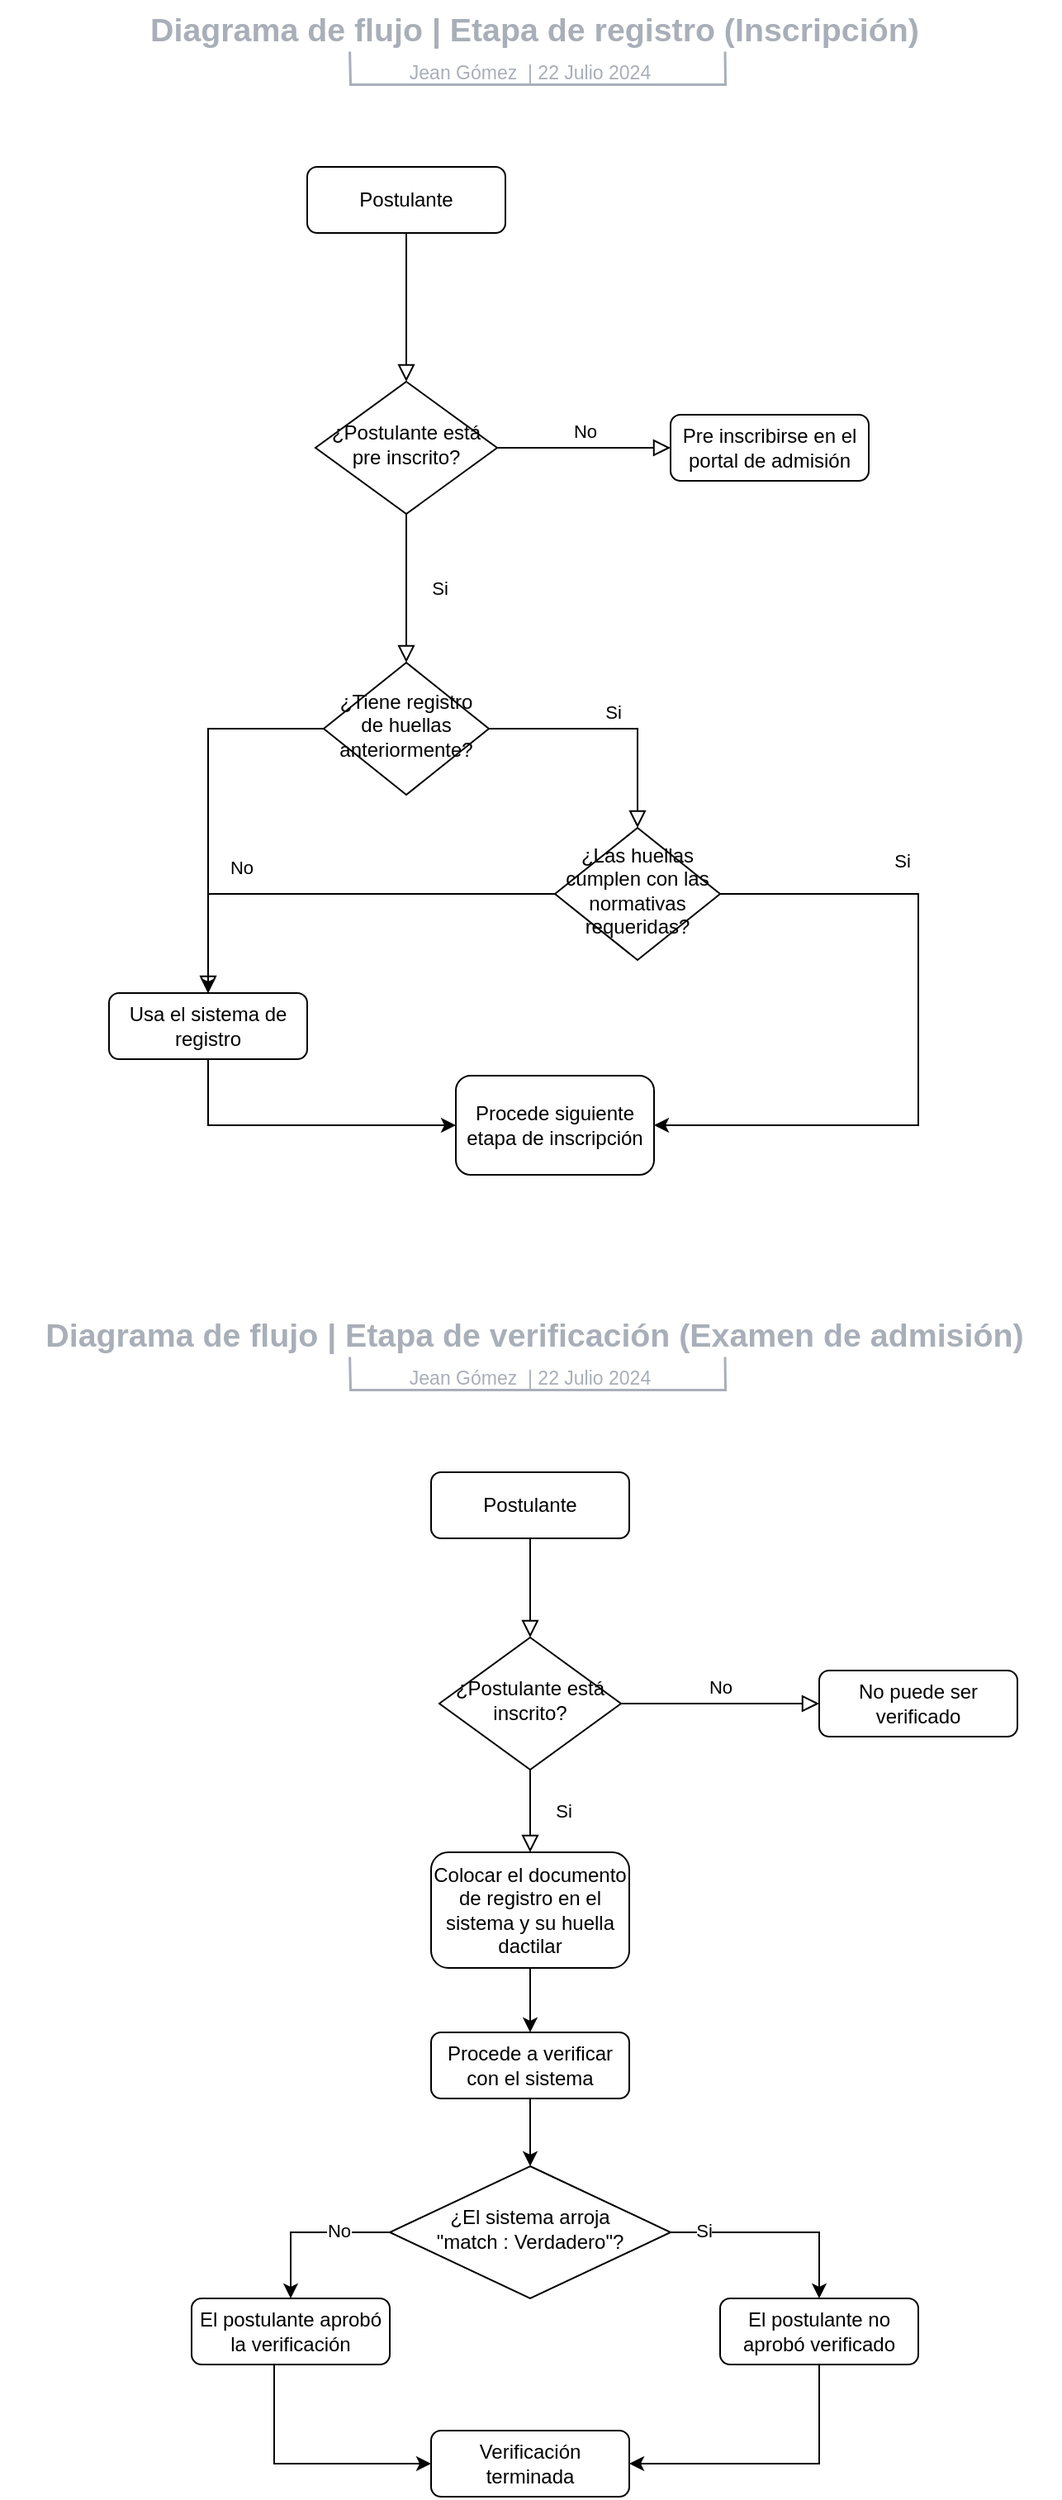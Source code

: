 <mxfile version="24.7.7">
  <diagram id="C5RBs43oDa-KdzZeNtuy" name="Page-1">
    <mxGraphModel dx="2140" dy="1832" grid="1" gridSize="10" guides="1" tooltips="1" connect="1" arrows="1" fold="1" page="1" pageScale="1" pageWidth="827" pageHeight="1169" math="0" shadow="0">
      <root>
        <mxCell id="WIyWlLk6GJQsqaUBKTNV-0" />
        <mxCell id="WIyWlLk6GJQsqaUBKTNV-1" parent="WIyWlLk6GJQsqaUBKTNV-0" />
        <mxCell id="WIyWlLk6GJQsqaUBKTNV-2" value="" style="rounded=0;html=1;jettySize=auto;orthogonalLoop=1;fontSize=11;endArrow=block;endFill=0;endSize=8;strokeWidth=1;shadow=0;labelBackgroundColor=none;edgeStyle=orthogonalEdgeStyle;" parent="WIyWlLk6GJQsqaUBKTNV-1" source="WIyWlLk6GJQsqaUBKTNV-3" target="WIyWlLk6GJQsqaUBKTNV-6" edge="1">
          <mxGeometry relative="1" as="geometry" />
        </mxCell>
        <mxCell id="WIyWlLk6GJQsqaUBKTNV-3" value="Postulante" style="rounded=1;whiteSpace=wrap;html=1;fontSize=12;glass=0;strokeWidth=1;shadow=0;" parent="WIyWlLk6GJQsqaUBKTNV-1" vertex="1">
          <mxGeometry x="130" width="120" height="40" as="geometry" />
        </mxCell>
        <mxCell id="WIyWlLk6GJQsqaUBKTNV-4" value="Si" style="rounded=0;html=1;jettySize=auto;orthogonalLoop=1;fontSize=11;endArrow=block;endFill=0;endSize=8;strokeWidth=1;shadow=0;labelBackgroundColor=none;edgeStyle=orthogonalEdgeStyle;" parent="WIyWlLk6GJQsqaUBKTNV-1" source="WIyWlLk6GJQsqaUBKTNV-6" target="WIyWlLk6GJQsqaUBKTNV-10" edge="1">
          <mxGeometry y="20" relative="1" as="geometry">
            <mxPoint as="offset" />
          </mxGeometry>
        </mxCell>
        <mxCell id="WIyWlLk6GJQsqaUBKTNV-5" value="No" style="edgeStyle=orthogonalEdgeStyle;rounded=0;html=1;jettySize=auto;orthogonalLoop=1;fontSize=11;endArrow=block;endFill=0;endSize=8;strokeWidth=1;shadow=0;labelBackgroundColor=none;" parent="WIyWlLk6GJQsqaUBKTNV-1" source="WIyWlLk6GJQsqaUBKTNV-6" target="WIyWlLk6GJQsqaUBKTNV-7" edge="1">
          <mxGeometry y="10" relative="1" as="geometry">
            <mxPoint as="offset" />
          </mxGeometry>
        </mxCell>
        <mxCell id="WIyWlLk6GJQsqaUBKTNV-6" value="¿Postulante está pre inscrito?" style="rhombus;whiteSpace=wrap;html=1;shadow=0;fontFamily=Helvetica;fontSize=12;align=center;strokeWidth=1;spacing=6;spacingTop=-4;" parent="WIyWlLk6GJQsqaUBKTNV-1" vertex="1">
          <mxGeometry x="135" y="130" width="110" height="80" as="geometry" />
        </mxCell>
        <mxCell id="WIyWlLk6GJQsqaUBKTNV-7" value="Pre inscribirse en el portal de admisión" style="rounded=1;whiteSpace=wrap;html=1;fontSize=12;glass=0;strokeWidth=1;shadow=0;" parent="WIyWlLk6GJQsqaUBKTNV-1" vertex="1">
          <mxGeometry x="350" y="150" width="120" height="40" as="geometry" />
        </mxCell>
        <mxCell id="WIyWlLk6GJQsqaUBKTNV-8" value="No" style="rounded=0;html=1;jettySize=auto;orthogonalLoop=1;fontSize=11;endArrow=block;endFill=0;endSize=8;strokeWidth=1;shadow=0;labelBackgroundColor=none;edgeStyle=orthogonalEdgeStyle;" parent="WIyWlLk6GJQsqaUBKTNV-1" source="WIyWlLk6GJQsqaUBKTNV-10" target="WIyWlLk6GJQsqaUBKTNV-11" edge="1">
          <mxGeometry x="0.333" y="20" relative="1" as="geometry">
            <mxPoint as="offset" />
          </mxGeometry>
        </mxCell>
        <mxCell id="WIyWlLk6GJQsqaUBKTNV-9" value="Si" style="edgeStyle=orthogonalEdgeStyle;rounded=0;html=1;jettySize=auto;orthogonalLoop=1;fontSize=11;endArrow=block;endFill=0;endSize=8;strokeWidth=1;shadow=0;labelBackgroundColor=none;entryX=0.5;entryY=0;entryDx=0;entryDy=0;" parent="WIyWlLk6GJQsqaUBKTNV-1" source="WIyWlLk6GJQsqaUBKTNV-10" target="SEhqvvvmtfkarLH7Ghr--3" edge="1">
          <mxGeometry y="10" relative="1" as="geometry">
            <mxPoint as="offset" />
            <mxPoint x="450" y="410" as="targetPoint" />
            <Array as="points">
              <mxPoint x="330" y="340" />
            </Array>
          </mxGeometry>
        </mxCell>
        <mxCell id="SEhqvvvmtfkarLH7Ghr--6" value="Si" style="edgeLabel;html=1;align=center;verticalAlign=middle;resizable=0;points=[];" vertex="1" connectable="0" parent="WIyWlLk6GJQsqaUBKTNV-9">
          <mxGeometry x="0.067" y="17" relative="1" as="geometry">
            <mxPoint x="170" y="97" as="offset" />
          </mxGeometry>
        </mxCell>
        <mxCell id="WIyWlLk6GJQsqaUBKTNV-10" value="¿Tiene registro de huellas anteriormente?" style="rhombus;whiteSpace=wrap;html=1;shadow=0;fontFamily=Helvetica;fontSize=12;align=center;strokeWidth=1;spacing=6;spacingTop=-4;" parent="WIyWlLk6GJQsqaUBKTNV-1" vertex="1">
          <mxGeometry x="140" y="300" width="100" height="80" as="geometry" />
        </mxCell>
        <mxCell id="SEhqvvvmtfkarLH7Ghr--1" style="edgeStyle=orthogonalEdgeStyle;rounded=0;orthogonalLoop=1;jettySize=auto;html=1;entryX=0;entryY=0.5;entryDx=0;entryDy=0;" edge="1" parent="WIyWlLk6GJQsqaUBKTNV-1" source="WIyWlLk6GJQsqaUBKTNV-11" target="SEhqvvvmtfkarLH7Ghr--2">
          <mxGeometry relative="1" as="geometry">
            <mxPoint x="190" y="560" as="targetPoint" />
            <Array as="points">
              <mxPoint x="70" y="580" />
            </Array>
          </mxGeometry>
        </mxCell>
        <mxCell id="WIyWlLk6GJQsqaUBKTNV-11" value="Usa el sistema de registro" style="rounded=1;whiteSpace=wrap;html=1;fontSize=12;glass=0;strokeWidth=1;shadow=0;" parent="WIyWlLk6GJQsqaUBKTNV-1" vertex="1">
          <mxGeometry x="10" y="500" width="120" height="40" as="geometry" />
        </mxCell>
        <mxCell id="SEhqvvvmtfkarLH7Ghr--2" value="Procede siguiente etapa de inscripción" style="rounded=1;whiteSpace=wrap;html=1;" vertex="1" parent="WIyWlLk6GJQsqaUBKTNV-1">
          <mxGeometry x="220" y="550" width="120" height="60" as="geometry" />
        </mxCell>
        <mxCell id="SEhqvvvmtfkarLH7Ghr--4" style="edgeStyle=orthogonalEdgeStyle;rounded=0;orthogonalLoop=1;jettySize=auto;html=1;" edge="1" parent="WIyWlLk6GJQsqaUBKTNV-1" source="SEhqvvvmtfkarLH7Ghr--3" target="SEhqvvvmtfkarLH7Ghr--2">
          <mxGeometry relative="1" as="geometry">
            <mxPoint x="490" y="650" as="targetPoint" />
            <Array as="points">
              <mxPoint x="500" y="440" />
              <mxPoint x="500" y="580" />
            </Array>
          </mxGeometry>
        </mxCell>
        <mxCell id="SEhqvvvmtfkarLH7Ghr--5" style="edgeStyle=orthogonalEdgeStyle;rounded=0;orthogonalLoop=1;jettySize=auto;html=1;entryX=0.5;entryY=0;entryDx=0;entryDy=0;" edge="1" parent="WIyWlLk6GJQsqaUBKTNV-1" source="SEhqvvvmtfkarLH7Ghr--3" target="WIyWlLk6GJQsqaUBKTNV-11">
          <mxGeometry relative="1" as="geometry" />
        </mxCell>
        <mxCell id="SEhqvvvmtfkarLH7Ghr--3" value="¿Las huellas cumplen con las normativas requeridas?" style="rhombus;whiteSpace=wrap;html=1;shadow=0;fontFamily=Helvetica;fontSize=12;align=center;strokeWidth=1;spacing=6;spacingTop=-4;" vertex="1" parent="WIyWlLk6GJQsqaUBKTNV-1">
          <mxGeometry x="280" y="400" width="100" height="80" as="geometry" />
        </mxCell>
        <mxCell id="SEhqvvvmtfkarLH7Ghr--7" value="" style="rounded=0;html=1;jettySize=auto;orthogonalLoop=1;fontSize=11;endArrow=block;endFill=0;endSize=8;strokeWidth=1;shadow=0;labelBackgroundColor=none;edgeStyle=orthogonalEdgeStyle;" edge="1" source="SEhqvvvmtfkarLH7Ghr--8" target="SEhqvvvmtfkarLH7Ghr--11" parent="WIyWlLk6GJQsqaUBKTNV-1">
          <mxGeometry relative="1" as="geometry" />
        </mxCell>
        <mxCell id="SEhqvvvmtfkarLH7Ghr--8" value="Postulante" style="rounded=1;whiteSpace=wrap;html=1;fontSize=12;glass=0;strokeWidth=1;shadow=0;" vertex="1" parent="WIyWlLk6GJQsqaUBKTNV-1">
          <mxGeometry x="205" y="790" width="120" height="40" as="geometry" />
        </mxCell>
        <mxCell id="SEhqvvvmtfkarLH7Ghr--9" value="Si" style="rounded=0;html=1;jettySize=auto;orthogonalLoop=1;fontSize=11;endArrow=block;endFill=0;endSize=8;strokeWidth=1;shadow=0;labelBackgroundColor=none;edgeStyle=orthogonalEdgeStyle;" edge="1" source="SEhqvvvmtfkarLH7Ghr--11" target="SEhqvvvmtfkarLH7Ghr--18" parent="WIyWlLk6GJQsqaUBKTNV-1">
          <mxGeometry y="20" relative="1" as="geometry">
            <mxPoint as="offset" />
          </mxGeometry>
        </mxCell>
        <mxCell id="SEhqvvvmtfkarLH7Ghr--10" value="No" style="edgeStyle=orthogonalEdgeStyle;rounded=0;html=1;jettySize=auto;orthogonalLoop=1;fontSize=11;endArrow=block;endFill=0;endSize=8;strokeWidth=1;shadow=0;labelBackgroundColor=none;" edge="1" source="SEhqvvvmtfkarLH7Ghr--11" target="SEhqvvvmtfkarLH7Ghr--12" parent="WIyWlLk6GJQsqaUBKTNV-1">
          <mxGeometry y="10" relative="1" as="geometry">
            <mxPoint as="offset" />
          </mxGeometry>
        </mxCell>
        <mxCell id="SEhqvvvmtfkarLH7Ghr--11" value="¿Postulante está inscrito?" style="rhombus;whiteSpace=wrap;html=1;shadow=0;fontFamily=Helvetica;fontSize=12;align=center;strokeWidth=1;spacing=6;spacingTop=-4;" vertex="1" parent="WIyWlLk6GJQsqaUBKTNV-1">
          <mxGeometry x="210" y="890" width="110" height="80" as="geometry" />
        </mxCell>
        <mxCell id="SEhqvvvmtfkarLH7Ghr--12" value="No puede ser verificado" style="rounded=1;whiteSpace=wrap;html=1;fontSize=12;glass=0;strokeWidth=1;shadow=0;" vertex="1" parent="WIyWlLk6GJQsqaUBKTNV-1">
          <mxGeometry x="440" y="910" width="120" height="40" as="geometry" />
        </mxCell>
        <mxCell id="SEhqvvvmtfkarLH7Ghr--17" style="edgeStyle=orthogonalEdgeStyle;rounded=0;orthogonalLoop=1;jettySize=auto;html=1;entryX=0;entryY=0.5;entryDx=0;entryDy=0;" edge="1" target="SEhqvvvmtfkarLH7Ghr--19" parent="WIyWlLk6GJQsqaUBKTNV-1">
          <mxGeometry relative="1" as="geometry">
            <mxPoint x="170" y="1390" as="targetPoint" />
            <mxPoint x="110" y="1330" as="sourcePoint" />
            <Array as="points">
              <mxPoint x="110" y="1390" />
            </Array>
          </mxGeometry>
        </mxCell>
        <mxCell id="SEhqvvvmtfkarLH7Ghr--40" style="edgeStyle=orthogonalEdgeStyle;rounded=0;orthogonalLoop=1;jettySize=auto;html=1;" edge="1" parent="WIyWlLk6GJQsqaUBKTNV-1" source="SEhqvvvmtfkarLH7Ghr--18" target="SEhqvvvmtfkarLH7Ghr--38">
          <mxGeometry relative="1" as="geometry" />
        </mxCell>
        <mxCell id="SEhqvvvmtfkarLH7Ghr--18" value="Colocar el documento de registro en el sistema y su huella dactilar" style="rounded=1;whiteSpace=wrap;html=1;fontSize=12;glass=0;strokeWidth=1;shadow=0;" vertex="1" parent="WIyWlLk6GJQsqaUBKTNV-1">
          <mxGeometry x="205" y="1020" width="120" height="70" as="geometry" />
        </mxCell>
        <mxCell id="SEhqvvvmtfkarLH7Ghr--19" value="Verificación terminada" style="rounded=1;whiteSpace=wrap;html=1;" vertex="1" parent="WIyWlLk6GJQsqaUBKTNV-1">
          <mxGeometry x="205" y="1370" width="120" height="40" as="geometry" />
        </mxCell>
        <mxCell id="SEhqvvvmtfkarLH7Ghr--27" value="" style="group;dropTarget=0;pointerEvents=0;" vertex="1" parent="WIyWlLk6GJQsqaUBKTNV-1">
          <mxGeometry x="-55" y="-100" width="640" height="45" as="geometry" />
        </mxCell>
        <UserObject label="Jean Gómez&amp;nbsp; | 22 Julio 2024" placeholders="1" id="SEhqvvvmtfkarLH7Ghr--29">
          <mxCell style="html=1;overflow=block;blockSpacing=1;whiteSpace=wrap;fontSize=11.5;fontColor=#a9afb8;align=center;spacingLeft=7;spacingRight=7;spacingTop=2;spacing=3;strokeOpacity=0;fillOpacity=0;rounded=1;absoluteArcSize=1;arcSize=12;fillColor=#ffffff;strokeWidth=1.5;lucidId=SuaBzqFhpa1o;" vertex="1" parent="SEhqvvvmtfkarLH7Ghr--27">
            <mxGeometry y="31" width="640" height="14" as="geometry" />
          </mxCell>
        </UserObject>
        <UserObject label="&lt;span data-lucid-content=&quot;{&amp;quot;t&amp;quot;:&amp;quot;{{documentName}}&amp;quot;,&amp;quot;m&amp;quot;:[{&amp;quot;s&amp;quot;:0,&amp;quot;n&amp;quot;:&amp;quot;a&amp;quot;,&amp;quot;v&amp;quot;:&amp;quot;center&amp;quot;},{&amp;quot;s&amp;quot;:0,&amp;quot;n&amp;quot;:&amp;quot;fl&amp;quot;,&amp;quot;v&amp;quot;:16},{&amp;quot;s&amp;quot;:0,&amp;quot;n&amp;quot;:&amp;quot;il&amp;quot;,&amp;quot;v&amp;quot;:9.38},{&amp;quot;s&amp;quot;:0,&amp;quot;n&amp;quot;:&amp;quot;ir&amp;quot;,&amp;quot;v&amp;quot;:9.38},{&amp;quot;s&amp;quot;:0,&amp;quot;n&amp;quot;:&amp;quot;mt&amp;quot;,&amp;quot;v&amp;quot;:2.68},{&amp;quot;s&amp;quot;:0,&amp;quot;n&amp;quot;:&amp;quot;b&amp;quot;,&amp;quot;v&amp;quot;:true,&amp;quot;e&amp;quot;:16},{&amp;quot;s&amp;quot;:0,&amp;quot;n&amp;quot;:&amp;quot;c&amp;quot;,&amp;quot;v&amp;quot;:&amp;quot;#a9afb8ff&amp;quot;,&amp;quot;e&amp;quot;:16},{&amp;quot;s&amp;quot;:0,&amp;quot;n&amp;quot;:&amp;quot;fc&amp;quot;,&amp;quot;v&amp;quot;:&amp;quot;Bold&amp;quot;,&amp;quot;e&amp;quot;:16},{&amp;quot;s&amp;quot;:0,&amp;quot;n&amp;quot;:&amp;quot;s&amp;quot;,&amp;quot;v&amp;quot;:26.222,&amp;quot;e&amp;quot;:16}]}&quot; data-lucid-type=&quot;application/vnd.lucid.text&quot;&gt;&lt;span style=&quot;font-size: 19.667px;&quot;&gt;&amp;nbsp;Diagrama de flujo | Etapa de registro (&lt;/span&gt;&lt;/span&gt;&lt;span style=&quot;font-size: 19.667px;&quot;&gt;Inscripción)&lt;/span&gt;" placeholders="1" id="SEhqvvvmtfkarLH7Ghr--28">
          <mxCell style="points=[[0.329,0.967,0],[0.684,0.967,0]];html=1;overflow=block;blockSpacing=1;whiteSpace=wrap;fontSize=19.7;fontColor=#a9afb8;fontStyle=1;align=center;spacingLeft=7;spacingRight=7;spacingTop=2;spacing=3;strokeOpacity=0;fillOpacity=0;rounded=1;absoluteArcSize=1;arcSize=12;fillColor=#ffffff;strokeWidth=1.5;lucidId=SuaB0mNpY13K;" vertex="1" parent="WIyWlLk6GJQsqaUBKTNV-1">
            <mxGeometry x="-55" y="-100" width="640" height="31" as="geometry" />
          </mxCell>
        </UserObject>
        <mxCell id="SEhqvvvmtfkarLH7Ghr--30" value="" style="html=1;jettySize=18;whiteSpace=wrap;fontSize=13;fontFamily=Helvetica;strokeColor=#a9afb8;strokeOpacity=100;strokeWidth=1.5;rounded=0;startArrow=none;endArrow=none;exitX=0.329;exitY=0.967;exitPerimeter=0;entryX=0.684;entryY=0.967;entryPerimeter=0;lucidId=SuaBUnwJteK4;" edge="1" parent="WIyWlLk6GJQsqaUBKTNV-1" source="SEhqvvvmtfkarLH7Ghr--28" target="SEhqvvvmtfkarLH7Ghr--28">
          <mxGeometry width="100" height="100" relative="1" as="geometry">
            <Array as="points">
              <mxPoint x="156" y="-50" generated="1" />
              <mxPoint x="383" y="-50" generated="1" />
            </Array>
          </mxGeometry>
        </mxCell>
        <UserObject label="&lt;span data-lucid-content=&quot;{&amp;quot;t&amp;quot;:&amp;quot;{{documentName}}&amp;quot;,&amp;quot;m&amp;quot;:[{&amp;quot;s&amp;quot;:0,&amp;quot;n&amp;quot;:&amp;quot;a&amp;quot;,&amp;quot;v&amp;quot;:&amp;quot;center&amp;quot;},{&amp;quot;s&amp;quot;:0,&amp;quot;n&amp;quot;:&amp;quot;fl&amp;quot;,&amp;quot;v&amp;quot;:16},{&amp;quot;s&amp;quot;:0,&amp;quot;n&amp;quot;:&amp;quot;il&amp;quot;,&amp;quot;v&amp;quot;:9.38},{&amp;quot;s&amp;quot;:0,&amp;quot;n&amp;quot;:&amp;quot;ir&amp;quot;,&amp;quot;v&amp;quot;:9.38},{&amp;quot;s&amp;quot;:0,&amp;quot;n&amp;quot;:&amp;quot;mt&amp;quot;,&amp;quot;v&amp;quot;:2.68},{&amp;quot;s&amp;quot;:0,&amp;quot;n&amp;quot;:&amp;quot;b&amp;quot;,&amp;quot;v&amp;quot;:true,&amp;quot;e&amp;quot;:16},{&amp;quot;s&amp;quot;:0,&amp;quot;n&amp;quot;:&amp;quot;c&amp;quot;,&amp;quot;v&amp;quot;:&amp;quot;#a9afb8ff&amp;quot;,&amp;quot;e&amp;quot;:16},{&amp;quot;s&amp;quot;:0,&amp;quot;n&amp;quot;:&amp;quot;fc&amp;quot;,&amp;quot;v&amp;quot;:&amp;quot;Bold&amp;quot;,&amp;quot;e&amp;quot;:16},{&amp;quot;s&amp;quot;:0,&amp;quot;n&amp;quot;:&amp;quot;s&amp;quot;,&amp;quot;v&amp;quot;:26.222,&amp;quot;e&amp;quot;:16}]}&quot; data-lucid-type=&quot;application/vnd.lucid.text&quot;&gt;&lt;span style=&quot;font-size: 19.667px;&quot;&gt;&amp;nbsp;Diagrama de flujo | Etapa de verificación (Examen de admisión)&lt;/span&gt;&lt;/span&gt;" placeholders="1" id="SEhqvvvmtfkarLH7Ghr--32">
          <mxCell style="points=[[0.329,0.967,0],[0.684,0.967,0]];html=1;overflow=block;blockSpacing=1;whiteSpace=wrap;fontSize=19.7;fontColor=#a9afb8;fontStyle=1;align=center;spacingLeft=7;spacingRight=7;spacingTop=2;spacing=3;strokeOpacity=0;fillOpacity=0;rounded=1;absoluteArcSize=1;arcSize=12;fillColor=#ffffff;strokeWidth=1.5;lucidId=SuaB0mNpY13K;" vertex="1" parent="WIyWlLk6GJQsqaUBKTNV-1">
            <mxGeometry x="-55" y="690" width="640" height="31" as="geometry" />
          </mxCell>
        </UserObject>
        <mxCell id="SEhqvvvmtfkarLH7Ghr--33" value="" style="group;dropTarget=0;pointerEvents=0;" vertex="1" parent="WIyWlLk6GJQsqaUBKTNV-1">
          <mxGeometry x="-55" y="690" width="640" height="45" as="geometry" />
        </mxCell>
        <UserObject label="Jean Gómez&amp;nbsp; | 22 Julio 2024" placeholders="1" id="SEhqvvvmtfkarLH7Ghr--34">
          <mxCell style="html=1;overflow=block;blockSpacing=1;whiteSpace=wrap;fontSize=11.5;fontColor=#a9afb8;align=center;spacingLeft=7;spacingRight=7;spacingTop=2;spacing=3;strokeOpacity=0;fillOpacity=0;rounded=1;absoluteArcSize=1;arcSize=12;fillColor=#ffffff;strokeWidth=1.5;lucidId=SuaBzqFhpa1o;" vertex="1" parent="SEhqvvvmtfkarLH7Ghr--33">
            <mxGeometry y="31" width="640" height="14" as="geometry" />
          </mxCell>
        </UserObject>
        <mxCell id="SEhqvvvmtfkarLH7Ghr--35" value="" style="html=1;jettySize=18;whiteSpace=wrap;fontSize=13;fontFamily=Helvetica;strokeColor=#a9afb8;strokeOpacity=100;strokeWidth=1.5;rounded=0;startArrow=none;endArrow=none;exitX=0.329;exitY=0.967;exitPerimeter=0;entryX=0.684;entryY=0.967;entryPerimeter=0;lucidId=SuaBUnwJteK4;" edge="1" source="SEhqvvvmtfkarLH7Ghr--32" target="SEhqvvvmtfkarLH7Ghr--32" parent="WIyWlLk6GJQsqaUBKTNV-1">
          <mxGeometry width="100" height="100" relative="1" as="geometry">
            <Array as="points">
              <mxPoint x="156" y="740" generated="1" />
              <mxPoint x="383" y="740" generated="1" />
            </Array>
          </mxGeometry>
        </mxCell>
        <mxCell id="SEhqvvvmtfkarLH7Ghr--44" style="edgeStyle=orthogonalEdgeStyle;rounded=0;orthogonalLoop=1;jettySize=auto;html=1;" edge="1" parent="WIyWlLk6GJQsqaUBKTNV-1" source="SEhqvvvmtfkarLH7Ghr--38" target="SEhqvvvmtfkarLH7Ghr--43">
          <mxGeometry relative="1" as="geometry" />
        </mxCell>
        <mxCell id="SEhqvvvmtfkarLH7Ghr--38" value="Procede a verificar con el sistema" style="rounded=1;whiteSpace=wrap;html=1;fontSize=12;glass=0;strokeWidth=1;shadow=0;" vertex="1" parent="WIyWlLk6GJQsqaUBKTNV-1">
          <mxGeometry x="205" y="1129" width="120" height="40" as="geometry" />
        </mxCell>
        <mxCell id="SEhqvvvmtfkarLH7Ghr--39" value="El postulante aprobó la verificación" style="rounded=1;whiteSpace=wrap;html=1;fontSize=12;glass=0;strokeWidth=1;shadow=0;" vertex="1" parent="WIyWlLk6GJQsqaUBKTNV-1">
          <mxGeometry x="60" y="1290" width="120" height="40" as="geometry" />
        </mxCell>
        <mxCell id="SEhqvvvmtfkarLH7Ghr--46" style="edgeStyle=orthogonalEdgeStyle;rounded=0;orthogonalLoop=1;jettySize=auto;html=1;entryX=0.5;entryY=0;entryDx=0;entryDy=0;" edge="1" parent="WIyWlLk6GJQsqaUBKTNV-1" source="SEhqvvvmtfkarLH7Ghr--43" target="SEhqvvvmtfkarLH7Ghr--45">
          <mxGeometry relative="1" as="geometry" />
        </mxCell>
        <mxCell id="SEhqvvvmtfkarLH7Ghr--49" value="Si" style="edgeLabel;html=1;align=center;verticalAlign=middle;resizable=0;points=[];" vertex="1" connectable="0" parent="SEhqvvvmtfkarLH7Ghr--46">
          <mxGeometry x="-0.689" y="1" relative="1" as="geometry">
            <mxPoint as="offset" />
          </mxGeometry>
        </mxCell>
        <mxCell id="SEhqvvvmtfkarLH7Ghr--47" style="edgeStyle=orthogonalEdgeStyle;rounded=0;orthogonalLoop=1;jettySize=auto;html=1;entryX=0.5;entryY=0;entryDx=0;entryDy=0;" edge="1" parent="WIyWlLk6GJQsqaUBKTNV-1" source="SEhqvvvmtfkarLH7Ghr--43" target="SEhqvvvmtfkarLH7Ghr--39">
          <mxGeometry relative="1" as="geometry">
            <Array as="points">
              <mxPoint x="120" y="1250" />
            </Array>
          </mxGeometry>
        </mxCell>
        <mxCell id="SEhqvvvmtfkarLH7Ghr--50" value="No" style="edgeLabel;html=1;align=center;verticalAlign=middle;resizable=0;points=[];" vertex="1" connectable="0" parent="SEhqvvvmtfkarLH7Ghr--47">
          <mxGeometry x="-0.368" y="-1" relative="1" as="geometry">
            <mxPoint as="offset" />
          </mxGeometry>
        </mxCell>
        <mxCell id="SEhqvvvmtfkarLH7Ghr--43" value="¿El sistema arroja&lt;br&gt;&quot;match : Verdadero&quot;?" style="rhombus;whiteSpace=wrap;html=1;shadow=0;fontFamily=Helvetica;fontSize=12;align=center;strokeWidth=1;spacing=6;spacingTop=-4;" vertex="1" parent="WIyWlLk6GJQsqaUBKTNV-1">
          <mxGeometry x="180" y="1210" width="170" height="80" as="geometry" />
        </mxCell>
        <mxCell id="SEhqvvvmtfkarLH7Ghr--48" style="edgeStyle=orthogonalEdgeStyle;rounded=0;orthogonalLoop=1;jettySize=auto;html=1;entryX=1;entryY=0.5;entryDx=0;entryDy=0;" edge="1" parent="WIyWlLk6GJQsqaUBKTNV-1" source="SEhqvvvmtfkarLH7Ghr--45" target="SEhqvvvmtfkarLH7Ghr--19">
          <mxGeometry relative="1" as="geometry">
            <Array as="points">
              <mxPoint x="440" y="1390" />
            </Array>
          </mxGeometry>
        </mxCell>
        <mxCell id="SEhqvvvmtfkarLH7Ghr--45" value="El postulante no aprobó  verificado" style="rounded=1;whiteSpace=wrap;html=1;fontSize=12;glass=0;strokeWidth=1;shadow=0;" vertex="1" parent="WIyWlLk6GJQsqaUBKTNV-1">
          <mxGeometry x="380" y="1290" width="120" height="40" as="geometry" />
        </mxCell>
      </root>
    </mxGraphModel>
  </diagram>
</mxfile>

